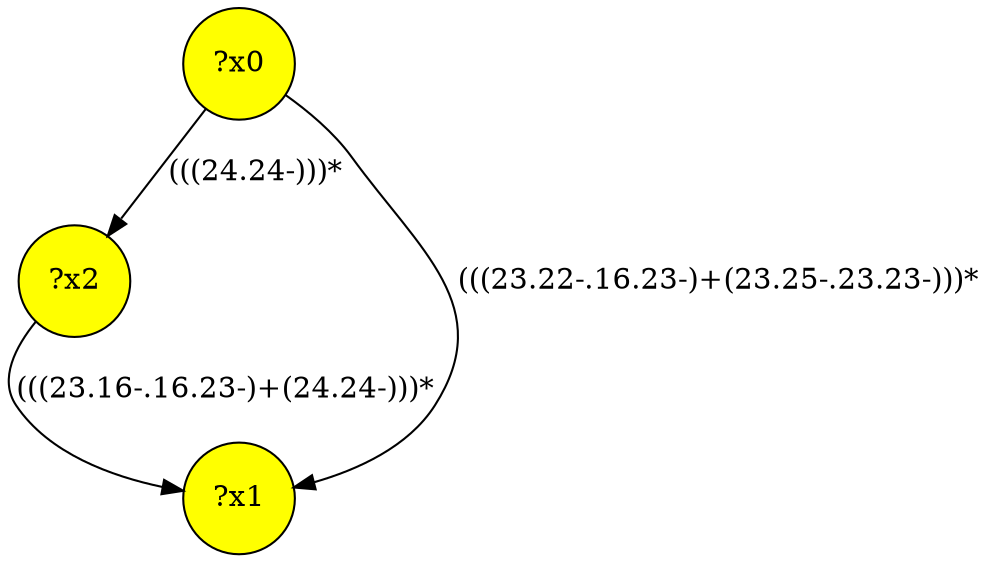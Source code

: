 digraph g {
	x2 [fillcolor="yellow", style="filled," shape=circle, label="?x2"];
	x0 [fillcolor="yellow", style="filled," shape=circle, label="?x0"];
	x1 [fillcolor="yellow", style="filled," shape=circle, label="?x1"];
	x0 -> x1 [label="(((23.22-.16.23-)+(23.25-.23.23-)))*"];
	x0 -> x2 [label="(((24.24-)))*"];
	x2 -> x1 [label="(((23.16-.16.23-)+(24.24-)))*"];
}
